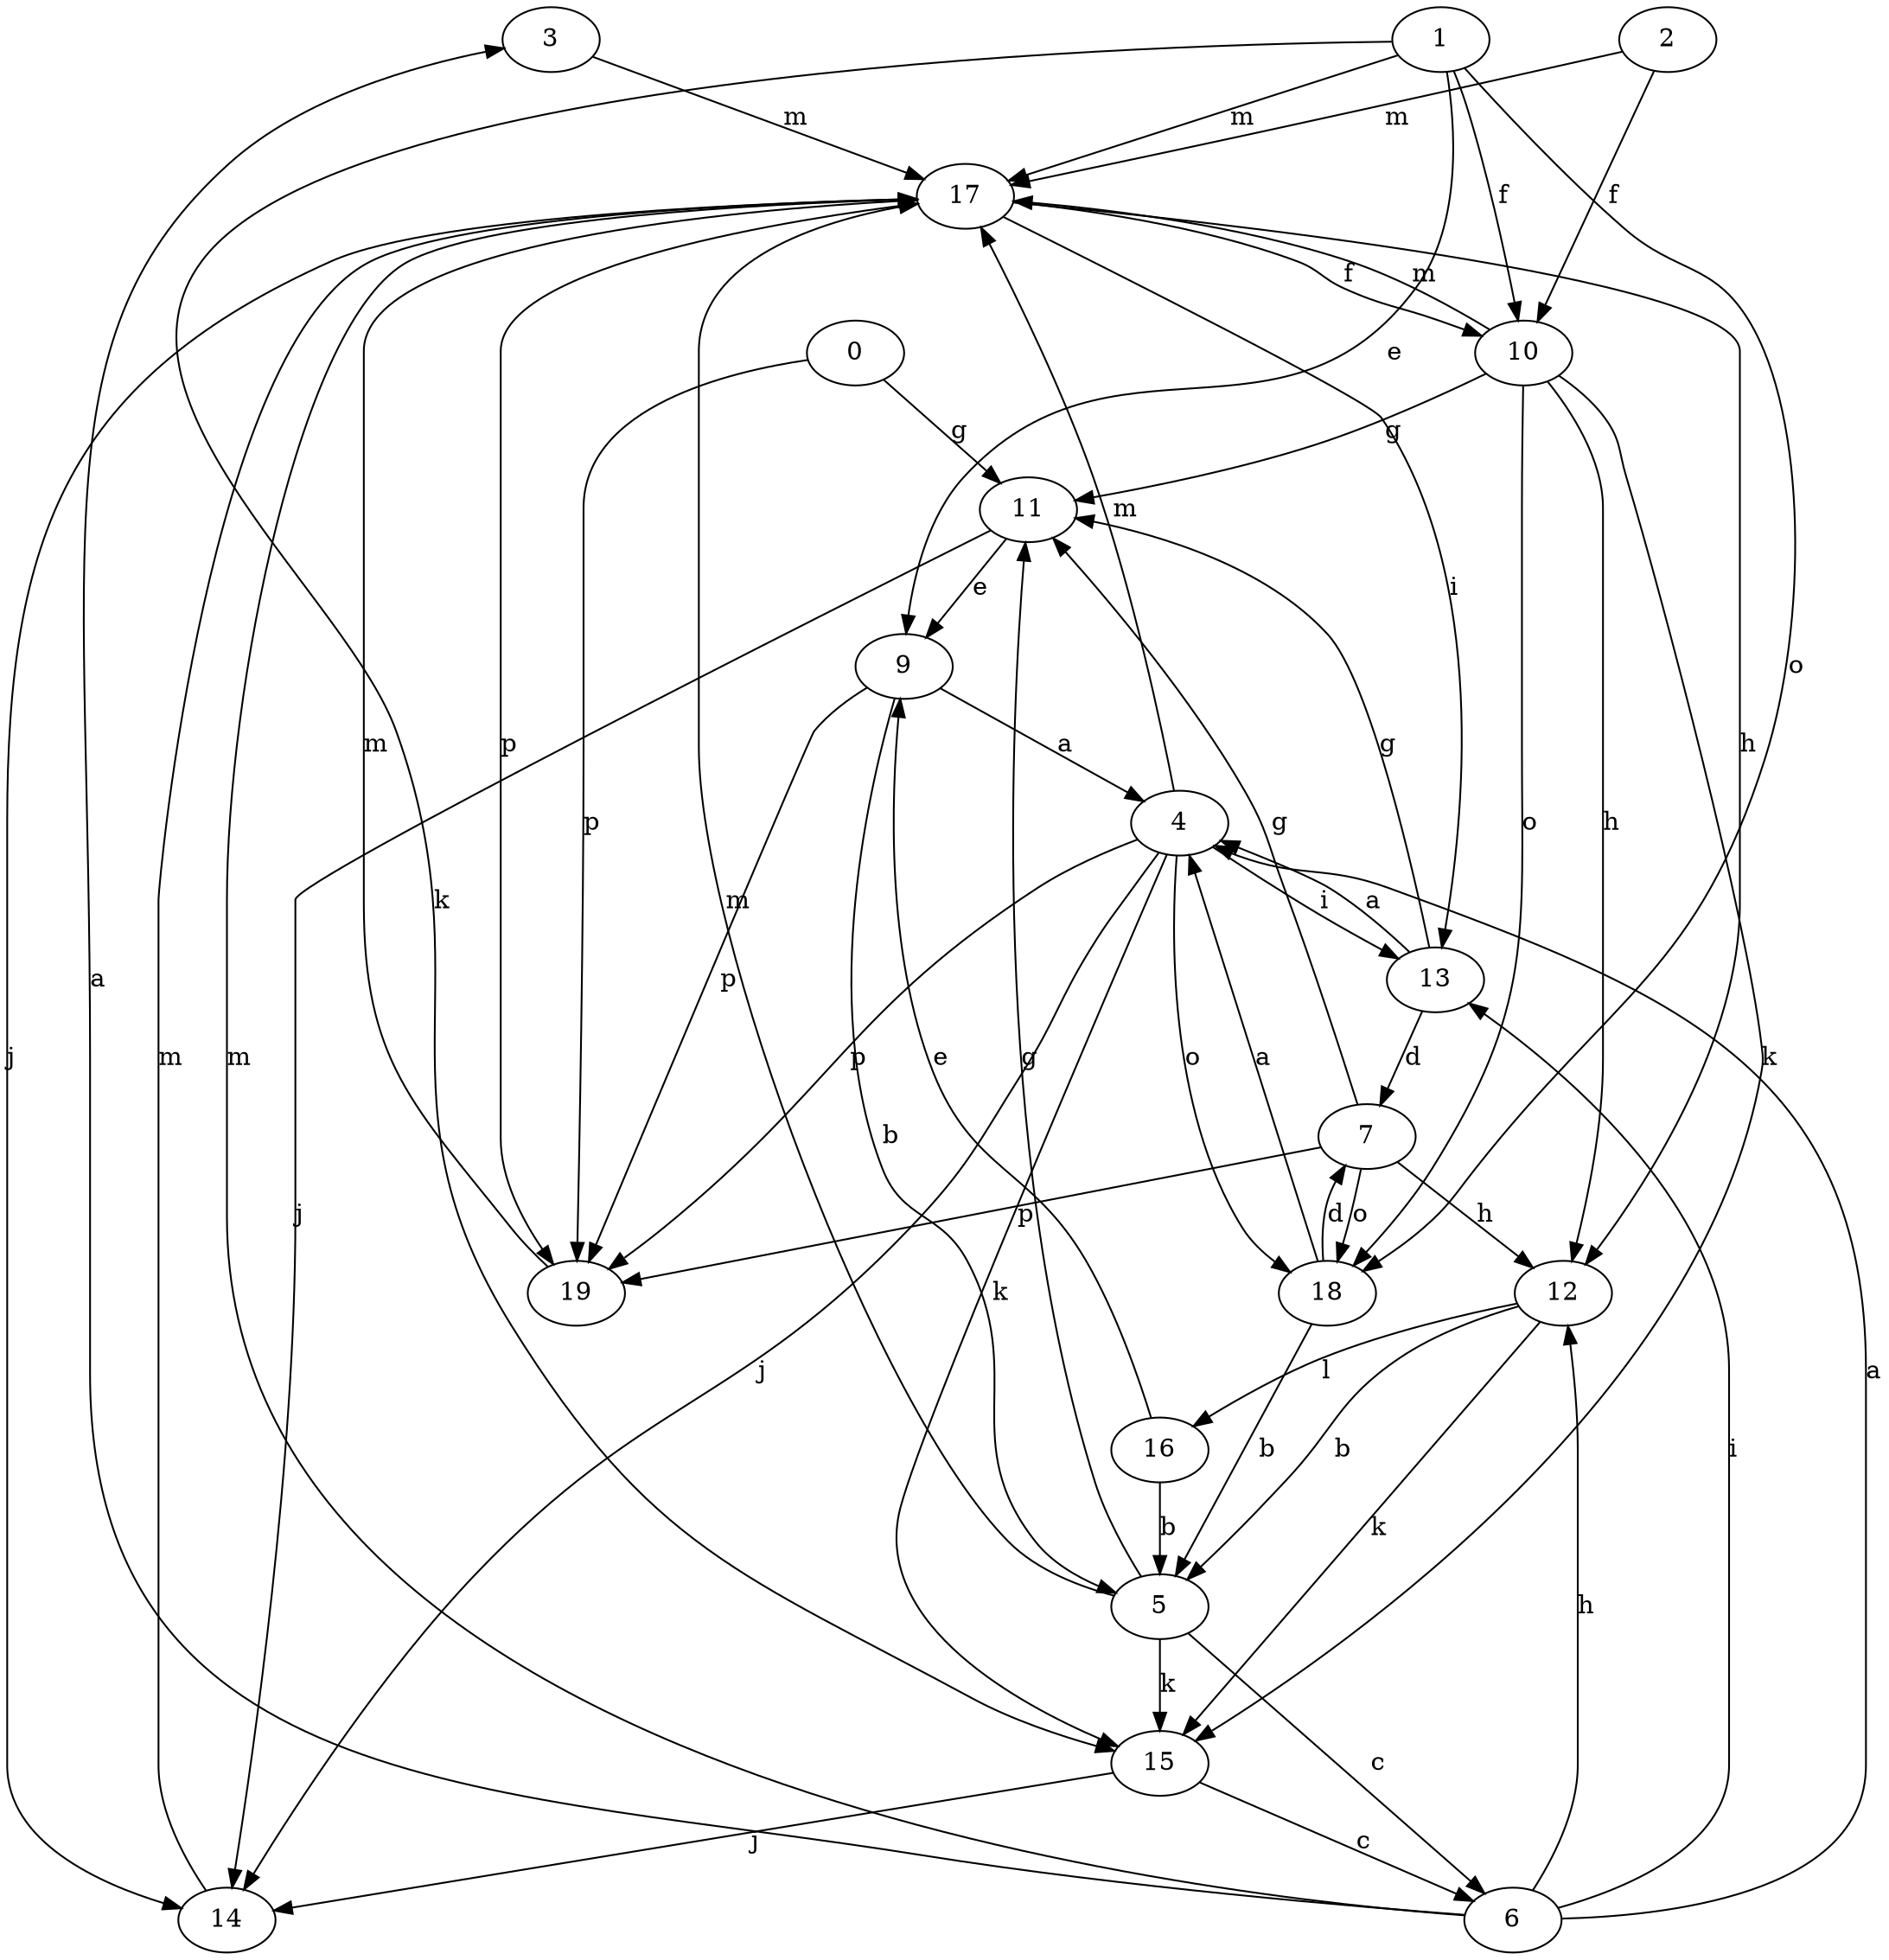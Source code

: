 strict digraph  {
3;
4;
5;
6;
7;
9;
10;
0;
11;
12;
13;
14;
15;
16;
17;
18;
1;
2;
19;
3 -> 17  [label=m];
4 -> 13  [label=i];
4 -> 14  [label=j];
4 -> 15  [label=k];
4 -> 17  [label=m];
4 -> 18  [label=o];
4 -> 19  [label=p];
5 -> 6  [label=c];
5 -> 11  [label=g];
5 -> 15  [label=k];
5 -> 17  [label=m];
6 -> 3  [label=a];
6 -> 4  [label=a];
6 -> 12  [label=h];
6 -> 13  [label=i];
6 -> 17  [label=m];
7 -> 11  [label=g];
7 -> 12  [label=h];
7 -> 18  [label=o];
7 -> 19  [label=p];
9 -> 4  [label=a];
9 -> 5  [label=b];
9 -> 19  [label=p];
10 -> 11  [label=g];
10 -> 12  [label=h];
10 -> 15  [label=k];
10 -> 17  [label=m];
10 -> 18  [label=o];
0 -> 11  [label=g];
0 -> 19  [label=p];
11 -> 9  [label=e];
11 -> 14  [label=j];
12 -> 5  [label=b];
12 -> 15  [label=k];
12 -> 16  [label=l];
13 -> 4  [label=a];
13 -> 7  [label=d];
13 -> 11  [label=g];
14 -> 17  [label=m];
15 -> 6  [label=c];
15 -> 14  [label=j];
16 -> 5  [label=b];
16 -> 9  [label=e];
17 -> 10  [label=f];
17 -> 12  [label=h];
17 -> 13  [label=i];
17 -> 14  [label=j];
17 -> 19  [label=p];
18 -> 4  [label=a];
18 -> 5  [label=b];
18 -> 7  [label=d];
1 -> 9  [label=e];
1 -> 10  [label=f];
1 -> 15  [label=k];
1 -> 17  [label=m];
1 -> 18  [label=o];
2 -> 10  [label=f];
2 -> 17  [label=m];
19 -> 17  [label=m];
}
